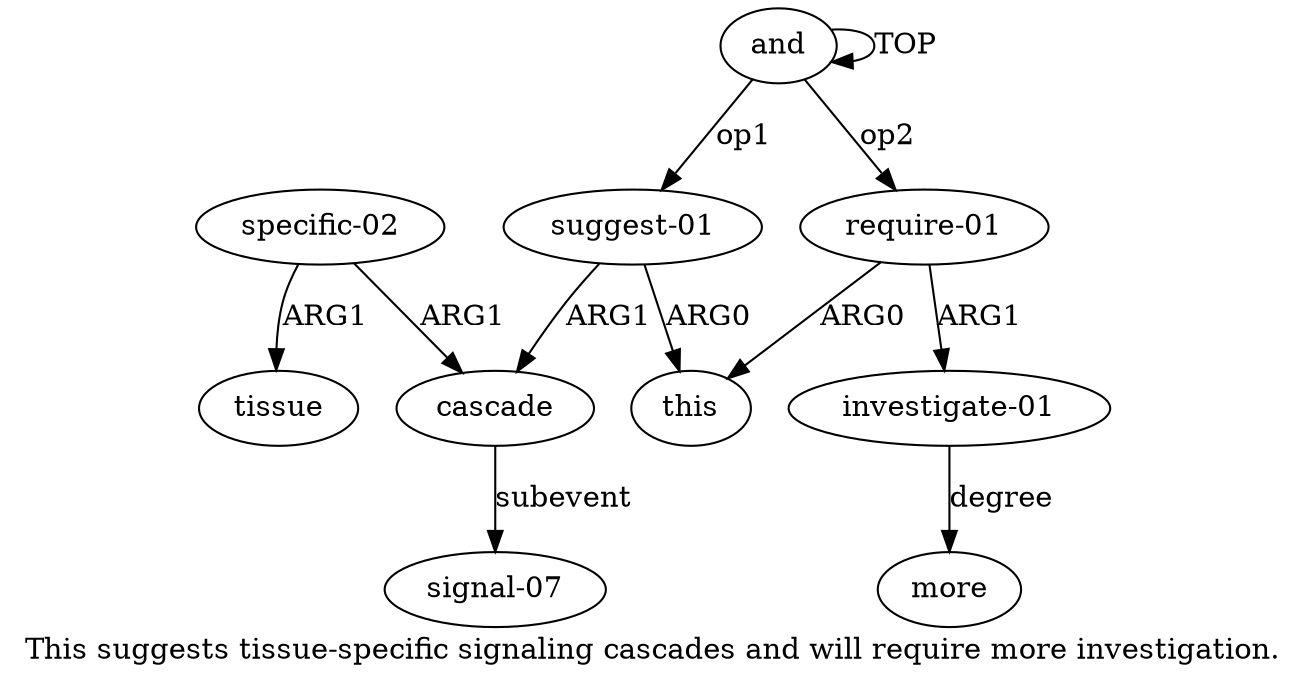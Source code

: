 digraph  {
	graph [label="This suggests tissue-specific signaling cascades and will require more investigation."];
	node [label="\N"];
	a1	 [color=black,
		gold_ind=1,
		gold_label="suggest-01",
		label="suggest-01",
		test_ind=1,
		test_label="suggest-01"];
	a3	 [color=black,
		gold_ind=3,
		gold_label=cascade,
		label=cascade,
		test_ind=3,
		test_label=cascade];
	a1 -> a3 [key=0,
	color=black,
	gold_label=ARG1,
	label=ARG1,
	test_label=ARG1];
a2 [color=black,
	gold_ind=2,
	gold_label=this,
	label=this,
	test_ind=2,
	test_label=this];
a1 -> a2 [key=0,
color=black,
gold_label=ARG0,
label=ARG0,
test_label=ARG0];
a0 [color=black,
gold_ind=0,
gold_label=and,
label=and,
test_ind=0,
test_label=and];
a0 -> a1 [key=0,
color=black,
gold_label=op1,
label=op1,
test_label=op1];
a0 -> a0 [key=0,
color=black,
gold_label=TOP,
label=TOP,
test_label=TOP];
a7 [color=black,
gold_ind=7,
gold_label="require-01",
label="require-01",
test_ind=7,
test_label="require-01"];
a0 -> a7 [key=0,
color=black,
gold_label=op2,
label=op2,
test_label=op2];
a4 [color=black,
gold_ind=4,
gold_label="signal-07",
label="signal-07",
test_ind=4,
test_label="signal-07"];
a3 -> a4 [key=0,
color=black,
gold_label=subevent,
label=subevent,
test_label=subevent];
a5 [color=black,
gold_ind=5,
gold_label="specific-02",
label="specific-02",
test_ind=5,
test_label="specific-02"];
a5 -> a3 [key=0,
color=black,
gold_label=ARG1,
label=ARG1,
test_label=ARG1];
a6 [color=black,
gold_ind=6,
gold_label=tissue,
label=tissue,
test_ind=6,
test_label=tissue];
a5 -> a6 [key=0,
color=black,
gold_label=ARG1,
label=ARG1,
test_label=ARG1];
a7 -> a2 [key=0,
color=black,
gold_label=ARG0,
label=ARG0,
test_label=ARG0];
a8 [color=black,
gold_ind=8,
gold_label="investigate-01",
label="investigate-01",
test_ind=8,
test_label="investigate-01"];
a7 -> a8 [key=0,
color=black,
gold_label=ARG1,
label=ARG1,
test_label=ARG1];
a9 [color=black,
gold_ind=9,
gold_label=more,
label=more,
test_ind=9,
test_label=more];
a8 -> a9 [key=0,
color=black,
gold_label=degree,
label=degree,
test_label=degree];
}

